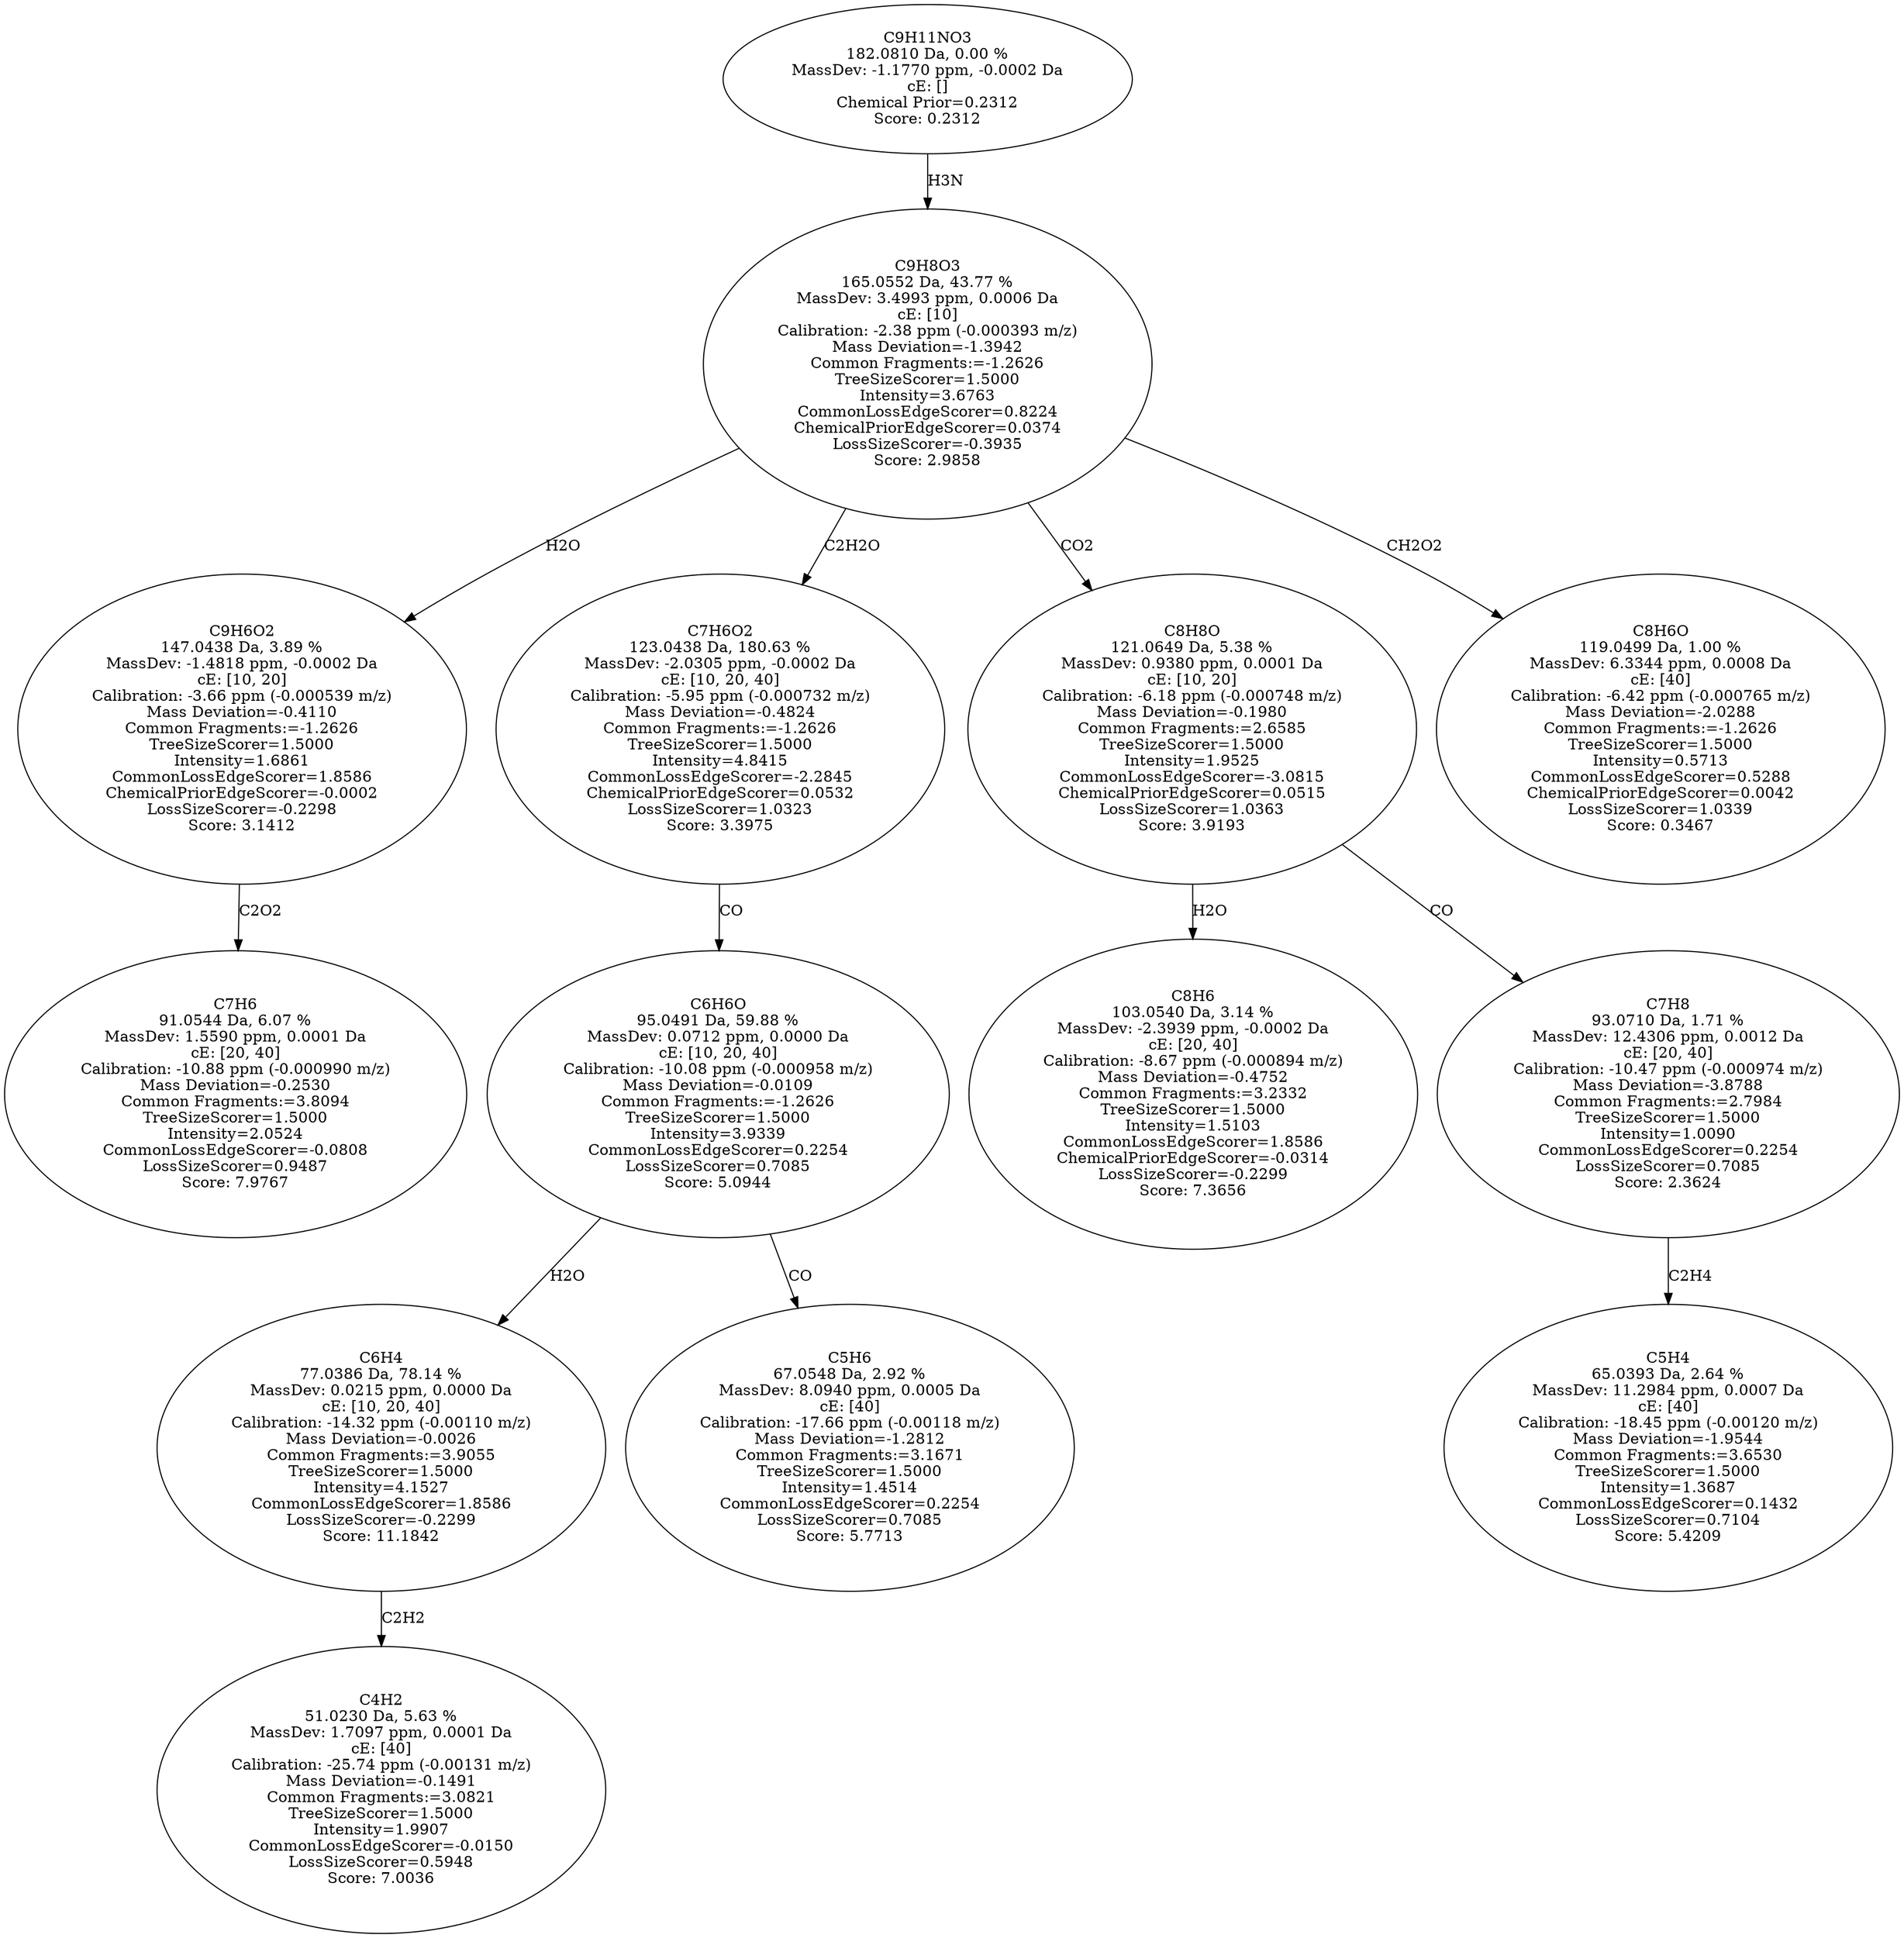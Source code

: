 strict digraph {
v1 [label="C7H6\n91.0544 Da, 6.07 %\nMassDev: 1.5590 ppm, 0.0001 Da\ncE: [20, 40]\nCalibration: -10.88 ppm (-0.000990 m/z)\nMass Deviation=-0.2530\nCommon Fragments:=3.8094\nTreeSizeScorer=1.5000\nIntensity=2.0524\nCommonLossEdgeScorer=-0.0808\nLossSizeScorer=0.9487\nScore: 7.9767"];
v2 [label="C9H6O2\n147.0438 Da, 3.89 %\nMassDev: -1.4818 ppm, -0.0002 Da\ncE: [10, 20]\nCalibration: -3.66 ppm (-0.000539 m/z)\nMass Deviation=-0.4110\nCommon Fragments:=-1.2626\nTreeSizeScorer=1.5000\nIntensity=1.6861\nCommonLossEdgeScorer=1.8586\nChemicalPriorEdgeScorer=-0.0002\nLossSizeScorer=-0.2298\nScore: 3.1412"];
v3 [label="C4H2\n51.0230 Da, 5.63 %\nMassDev: 1.7097 ppm, 0.0001 Da\ncE: [40]\nCalibration: -25.74 ppm (-0.00131 m/z)\nMass Deviation=-0.1491\nCommon Fragments:=3.0821\nTreeSizeScorer=1.5000\nIntensity=1.9907\nCommonLossEdgeScorer=-0.0150\nLossSizeScorer=0.5948\nScore: 7.0036"];
v4 [label="C6H4\n77.0386 Da, 78.14 %\nMassDev: 0.0215 ppm, 0.0000 Da\ncE: [10, 20, 40]\nCalibration: -14.32 ppm (-0.00110 m/z)\nMass Deviation=-0.0026\nCommon Fragments:=3.9055\nTreeSizeScorer=1.5000\nIntensity=4.1527\nCommonLossEdgeScorer=1.8586\nLossSizeScorer=-0.2299\nScore: 11.1842"];
v5 [label="C5H6\n67.0548 Da, 2.92 %\nMassDev: 8.0940 ppm, 0.0005 Da\ncE: [40]\nCalibration: -17.66 ppm (-0.00118 m/z)\nMass Deviation=-1.2812\nCommon Fragments:=3.1671\nTreeSizeScorer=1.5000\nIntensity=1.4514\nCommonLossEdgeScorer=0.2254\nLossSizeScorer=0.7085\nScore: 5.7713"];
v6 [label="C6H6O\n95.0491 Da, 59.88 %\nMassDev: 0.0712 ppm, 0.0000 Da\ncE: [10, 20, 40]\nCalibration: -10.08 ppm (-0.000958 m/z)\nMass Deviation=-0.0109\nCommon Fragments:=-1.2626\nTreeSizeScorer=1.5000\nIntensity=3.9339\nCommonLossEdgeScorer=0.2254\nLossSizeScorer=0.7085\nScore: 5.0944"];
v7 [label="C7H6O2\n123.0438 Da, 180.63 %\nMassDev: -2.0305 ppm, -0.0002 Da\ncE: [10, 20, 40]\nCalibration: -5.95 ppm (-0.000732 m/z)\nMass Deviation=-0.4824\nCommon Fragments:=-1.2626\nTreeSizeScorer=1.5000\nIntensity=4.8415\nCommonLossEdgeScorer=-2.2845\nChemicalPriorEdgeScorer=0.0532\nLossSizeScorer=1.0323\nScore: 3.3975"];
v8 [label="C8H6\n103.0540 Da, 3.14 %\nMassDev: -2.3939 ppm, -0.0002 Da\ncE: [20, 40]\nCalibration: -8.67 ppm (-0.000894 m/z)\nMass Deviation=-0.4752\nCommon Fragments:=3.2332\nTreeSizeScorer=1.5000\nIntensity=1.5103\nCommonLossEdgeScorer=1.8586\nChemicalPriorEdgeScorer=-0.0314\nLossSizeScorer=-0.2299\nScore: 7.3656"];
v9 [label="C5H4\n65.0393 Da, 2.64 %\nMassDev: 11.2984 ppm, 0.0007 Da\ncE: [40]\nCalibration: -18.45 ppm (-0.00120 m/z)\nMass Deviation=-1.9544\nCommon Fragments:=3.6530\nTreeSizeScorer=1.5000\nIntensity=1.3687\nCommonLossEdgeScorer=0.1432\nLossSizeScorer=0.7104\nScore: 5.4209"];
v10 [label="C7H8\n93.0710 Da, 1.71 %\nMassDev: 12.4306 ppm, 0.0012 Da\ncE: [20, 40]\nCalibration: -10.47 ppm (-0.000974 m/z)\nMass Deviation=-3.8788\nCommon Fragments:=2.7984\nTreeSizeScorer=1.5000\nIntensity=1.0090\nCommonLossEdgeScorer=0.2254\nLossSizeScorer=0.7085\nScore: 2.3624"];
v11 [label="C8H8O\n121.0649 Da, 5.38 %\nMassDev: 0.9380 ppm, 0.0001 Da\ncE: [10, 20]\nCalibration: -6.18 ppm (-0.000748 m/z)\nMass Deviation=-0.1980\nCommon Fragments:=2.6585\nTreeSizeScorer=1.5000\nIntensity=1.9525\nCommonLossEdgeScorer=-3.0815\nChemicalPriorEdgeScorer=0.0515\nLossSizeScorer=1.0363\nScore: 3.9193"];
v12 [label="C8H6O\n119.0499 Da, 1.00 %\nMassDev: 6.3344 ppm, 0.0008 Da\ncE: [40]\nCalibration: -6.42 ppm (-0.000765 m/z)\nMass Deviation=-2.0288\nCommon Fragments:=-1.2626\nTreeSizeScorer=1.5000\nIntensity=0.5713\nCommonLossEdgeScorer=0.5288\nChemicalPriorEdgeScorer=0.0042\nLossSizeScorer=1.0339\nScore: 0.3467"];
v13 [label="C9H8O3\n165.0552 Da, 43.77 %\nMassDev: 3.4993 ppm, 0.0006 Da\ncE: [10]\nCalibration: -2.38 ppm (-0.000393 m/z)\nMass Deviation=-1.3942\nCommon Fragments:=-1.2626\nTreeSizeScorer=1.5000\nIntensity=3.6763\nCommonLossEdgeScorer=0.8224\nChemicalPriorEdgeScorer=0.0374\nLossSizeScorer=-0.3935\nScore: 2.9858"];
v14 [label="C9H11NO3\n182.0810 Da, 0.00 %\nMassDev: -1.1770 ppm, -0.0002 Da\ncE: []\nChemical Prior=0.2312\nScore: 0.2312"];
v2 -> v1 [label="C2O2"];
v13 -> v2 [label="H2O"];
v4 -> v3 [label="C2H2"];
v6 -> v4 [label="H2O"];
v6 -> v5 [label="CO"];
v7 -> v6 [label="CO"];
v13 -> v7 [label="C2H2O"];
v11 -> v8 [label="H2O"];
v10 -> v9 [label="C2H4"];
v11 -> v10 [label="CO"];
v13 -> v11 [label="CO2"];
v13 -> v12 [label="CH2O2"];
v14 -> v13 [label="H3N"];
}